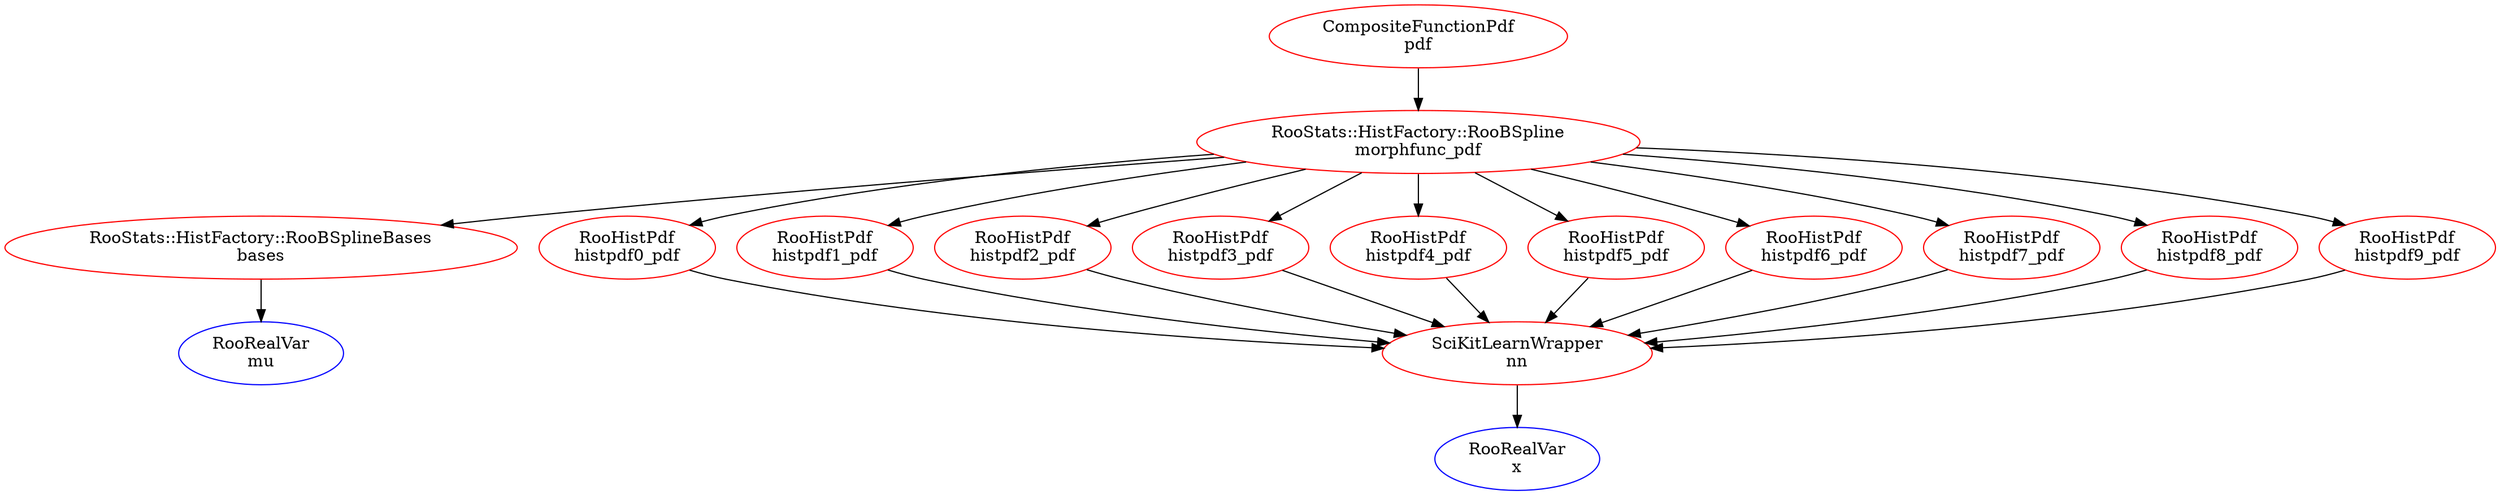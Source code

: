 digraph pdf{
"pdf" [ color=red, label="CompositeFunctionPdf
pdf"];
"morphfunc_pdf" [ color=red, label="RooStats::HistFactory::RooBSpline
morphfunc_pdf"];
"bases" [ color=red, label="RooStats::HistFactory::RooBSplineBases
bases"];
"mu" [ color=blue, label="RooRealVar
mu"];
"histpdf0_pdf" [ color=red, label="RooHistPdf
histpdf0_pdf"];
"nn" [ color=red, label="SciKitLearnWrapper
nn"];
"x" [ color=blue, label="RooRealVar
x"];
"histpdf1_pdf" [ color=red, label="RooHistPdf
histpdf1_pdf"];
"histpdf2_pdf" [ color=red, label="RooHistPdf
histpdf2_pdf"];
"histpdf3_pdf" [ color=red, label="RooHistPdf
histpdf3_pdf"];
"histpdf4_pdf" [ color=red, label="RooHistPdf
histpdf4_pdf"];
"histpdf5_pdf" [ color=red, label="RooHistPdf
histpdf5_pdf"];
"histpdf6_pdf" [ color=red, label="RooHistPdf
histpdf6_pdf"];
"histpdf7_pdf" [ color=red, label="RooHistPdf
histpdf7_pdf"];
"histpdf8_pdf" [ color=red, label="RooHistPdf
histpdf8_pdf"];
"histpdf9_pdf" [ color=red, label="RooHistPdf
histpdf9_pdf"];
"histpdf0_pdf" -> "nn";
"morphfunc_pdf" -> "histpdf0_pdf";
"morphfunc_pdf" -> "histpdf1_pdf";
"morphfunc_pdf" -> "histpdf2_pdf";
"morphfunc_pdf" -> "histpdf3_pdf";
"morphfunc_pdf" -> "histpdf4_pdf";
"morphfunc_pdf" -> "histpdf5_pdf";
"morphfunc_pdf" -> "histpdf6_pdf";
"morphfunc_pdf" -> "histpdf7_pdf";
"morphfunc_pdf" -> "histpdf8_pdf";
"morphfunc_pdf" -> "histpdf9_pdf";
"morphfunc_pdf" -> "bases";
"histpdf1_pdf" -> "nn";
"histpdf2_pdf" -> "nn";
"histpdf3_pdf" -> "nn";
"histpdf4_pdf" -> "nn";
"pdf" -> "morphfunc_pdf";
"histpdf5_pdf" -> "nn";
"histpdf6_pdf" -> "nn";
"histpdf7_pdf" -> "nn";
"histpdf8_pdf" -> "nn";
"histpdf9_pdf" -> "nn";
"bases" -> "mu";
"nn" -> "x";
}
